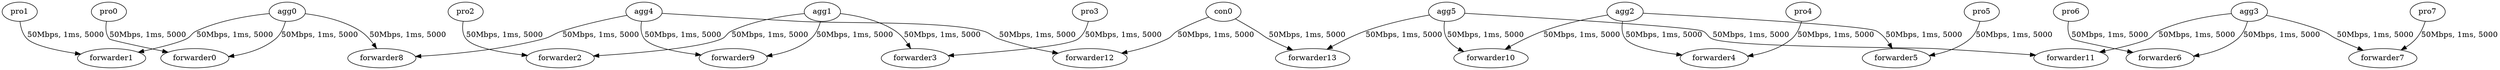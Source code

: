 digraph NetworkTopology {
    // Define nodes
    node [shape=ellipse];
    pro0; pro1; pro2; pro3; pro4; pro5; pro6; pro7;
    con0;
    forwarder0; forwarder1; forwarder2; forwarder3; forwarder4; forwarder5; 
    forwarder6; forwarder7; forwarder8; forwarder9; forwarder10; forwarder11;
    forwarder12; forwarder13;
    agg0; agg1; agg2; agg3; agg4; agg5;

    // Define links with labels for bandwidth, delay, and queue size
    pro0 -> forwarder0 [label="50Mbps, 1ms, 5000"];
    pro1 -> forwarder1 [label="50Mbps, 1ms, 5000"];
    pro2 -> forwarder2 [label="50Mbps, 1ms, 5000"];
    pro3 -> forwarder3 [label="50Mbps, 1ms, 5000"];
    pro4 -> forwarder4 [label="50Mbps, 1ms, 5000"];
    pro5 -> forwarder5 [label="50Mbps, 1ms, 5000"];
    pro6 -> forwarder6 [label="50Mbps, 1ms, 5000"];
    pro7 -> forwarder7 [label="50Mbps, 1ms, 5000"];
    
    agg0 -> forwarder0 [label="50Mbps, 1ms, 5000"];
    agg0 -> forwarder1 [label="50Mbps, 1ms, 5000"];
    agg1 -> forwarder2 [label="50Mbps, 1ms, 5000"];
    agg1 -> forwarder3 [label="50Mbps, 1ms, 5000"];
    agg2 -> forwarder4 [label="50Mbps, 1ms, 5000"];
    agg2 -> forwarder5 [label="50Mbps, 1ms, 5000"];
    agg3 -> forwarder6 [label="50Mbps, 1ms, 5000"];
    agg3 -> forwarder7 [label="50Mbps, 1ms, 5000"];
    agg0 -> forwarder8 [label="50Mbps, 1ms, 5000"];
    agg1 -> forwarder9 [label="50Mbps, 1ms, 5000"];
    agg2 -> forwarder10 [label="50Mbps, 1ms, 5000"];
    agg3 -> forwarder11 [label="50Mbps, 1ms, 5000"];
    agg4 -> forwarder8 [label="50Mbps, 1ms, 5000"];
    agg4 -> forwarder9 [label="50Mbps, 1ms, 5000"];
    agg5 -> forwarder10 [label="50Mbps, 1ms, 5000"];
    agg5 -> forwarder11 [label="50Mbps, 1ms, 5000"];
    agg4 -> forwarder12 [label="50Mbps, 1ms, 5000"];
    agg5 -> forwarder13 [label="50Mbps, 1ms, 5000"];
    con0 -> forwarder12 [label="50Mbps, 1ms, 5000"];
    con0 -> forwarder13 [label="50Mbps, 1ms, 5000"];
}